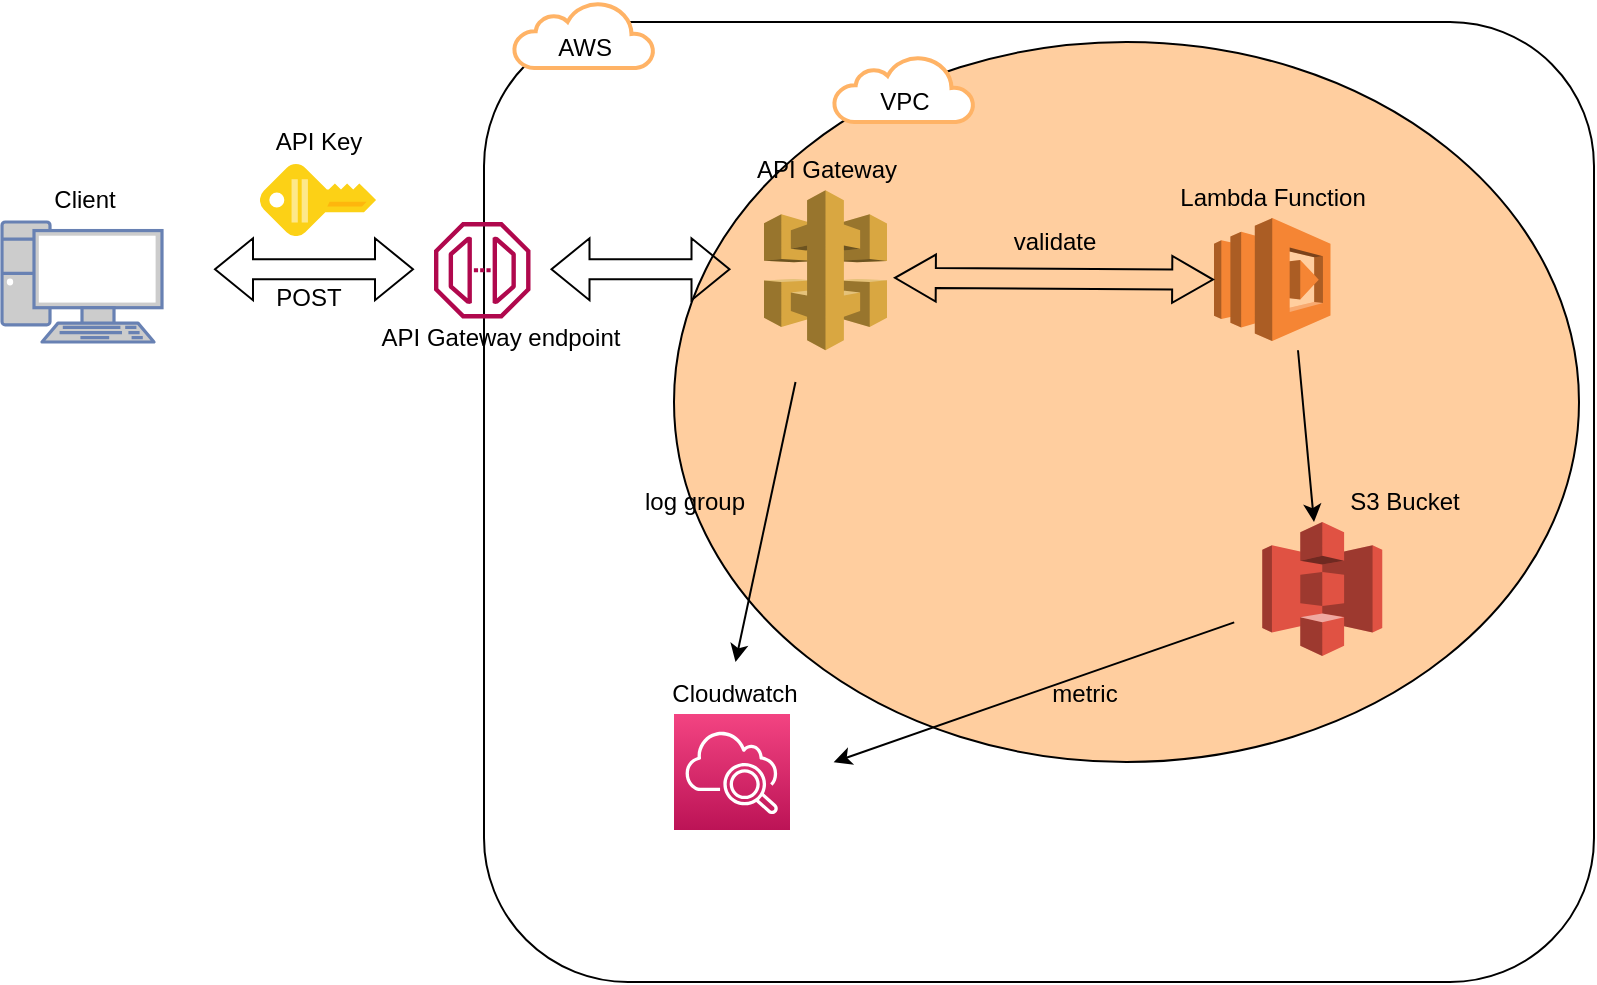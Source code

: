 <mxfile version="19.0.3" type="github">
  <diagram id="6P3FIm2r0GDA6tXvAjxY" name="Page-1">
    <mxGraphModel dx="1247" dy="706" grid="1" gridSize="10" guides="1" tooltips="1" connect="1" arrows="1" fold="1" page="1" pageScale="1" pageWidth="827" pageHeight="1169" math="0" shadow="0">
      <root>
        <mxCell id="0" />
        <mxCell id="1" parent="0" />
        <mxCell id="n9D6QChpnzas4zdLpkA4-11" value="" style="rounded=1;whiteSpace=wrap;html=1;" parent="1" vertex="1">
          <mxGeometry x="245" y="210" width="555" height="480" as="geometry" />
        </mxCell>
        <mxCell id="elHhkuqcDFF-n59VeyeQ-8" value="" style="ellipse;whiteSpace=wrap;html=1;strokeColor=#000000;fillColor=#FFCE9F;" vertex="1" parent="1">
          <mxGeometry x="340" y="220" width="452.5" height="360" as="geometry" />
        </mxCell>
        <mxCell id="n9D6QChpnzas4zdLpkA4-13" value="" style="html=1;verticalLabelPosition=bottom;align=center;labelBackgroundColor=#ffffff;verticalAlign=top;strokeWidth=2;strokeColor=#FFB366;shadow=0;dashed=0;shape=mxgraph.ios7.icons.cloud;" parent="1" vertex="1">
          <mxGeometry x="260" y="200" width="70" height="33" as="geometry" />
        </mxCell>
        <mxCell id="n9D6QChpnzas4zdLpkA4-14" value="AWS" style="text;html=1;align=center;verticalAlign=middle;resizable=0;points=[];autosize=1;strokeColor=none;fillColor=none;" parent="1" vertex="1">
          <mxGeometry x="275" y="213" width="40" height="20" as="geometry" />
        </mxCell>
        <mxCell id="n9D6QChpnzas4zdLpkA4-15" value="" style="fontColor=#0066CC;verticalAlign=top;verticalLabelPosition=bottom;labelPosition=center;align=center;html=1;outlineConnect=0;fillColor=#CCCCCC;strokeColor=#6881B3;gradientColor=none;gradientDirection=north;strokeWidth=2;shape=mxgraph.networks.pc;" parent="1" vertex="1">
          <mxGeometry x="4" y="310" width="80" height="60" as="geometry" />
        </mxCell>
        <mxCell id="n9D6QChpnzas4zdLpkA4-16" value="" style="shape=flexArrow;endArrow=classic;startArrow=classic;html=1;rounded=0;" parent="1" edge="1">
          <mxGeometry width="100" height="100" relative="1" as="geometry">
            <mxPoint x="110" y="333.63" as="sourcePoint" />
            <mxPoint x="210" y="333.63" as="targetPoint" />
          </mxGeometry>
        </mxCell>
        <mxCell id="n9D6QChpnzas4zdLpkA4-17" value="" style="sketch=0;aspect=fixed;html=1;points=[];align=center;image;fontSize=12;image=img/lib/mscae/Key.svg;strokeColor=#FFB366;rotation=-90;" parent="1" vertex="1">
          <mxGeometry x="144" y="270" width="36" height="58.06" as="geometry" />
        </mxCell>
        <mxCell id="n9D6QChpnzas4zdLpkA4-7" value="" style="sketch=0;outlineConnect=0;fontColor=#232F3E;gradientColor=none;fillColor=#B0084D;strokeColor=none;dashed=0;verticalLabelPosition=bottom;verticalAlign=top;align=center;html=1;fontSize=12;fontStyle=0;aspect=fixed;pointerEvents=1;shape=mxgraph.aws4.endpoint;" parent="1" vertex="1">
          <mxGeometry x="220" y="310" width="48.25" height="48.25" as="geometry" />
        </mxCell>
        <mxCell id="n9D6QChpnzas4zdLpkA4-8" value="API Gateway endpoint" style="text;html=1;align=center;verticalAlign=middle;resizable=0;points=[];autosize=1;strokeColor=none;fillColor=none;" parent="1" vertex="1">
          <mxGeometry x="188.25" y="358.25" width="130" height="20" as="geometry" />
        </mxCell>
        <mxCell id="n9D6QChpnzas4zdLpkA4-18" value="Client" style="text;html=1;align=center;verticalAlign=middle;resizable=0;points=[];autosize=1;strokeColor=none;fillColor=none;" parent="1" vertex="1">
          <mxGeometry x="20" y="289.03" width="50" height="20" as="geometry" />
        </mxCell>
        <mxCell id="n9D6QChpnzas4zdLpkA4-19" value="API Key" style="text;html=1;align=center;verticalAlign=middle;resizable=0;points=[];autosize=1;strokeColor=none;fillColor=none;" parent="1" vertex="1">
          <mxGeometry x="132" y="260" width="60" height="20" as="geometry" />
        </mxCell>
        <mxCell id="n9D6QChpnzas4zdLpkA4-20" value="" style="shape=flexArrow;endArrow=classic;startArrow=classic;html=1;rounded=0;" parent="1" edge="1">
          <mxGeometry width="100" height="100" relative="1" as="geometry">
            <mxPoint x="278.25" y="333.63" as="sourcePoint" />
            <mxPoint x="368.25" y="333.63" as="targetPoint" />
          </mxGeometry>
        </mxCell>
        <mxCell id="n9D6QChpnzas4zdLpkA4-3" value="" style="outlineConnect=0;dashed=0;verticalLabelPosition=bottom;verticalAlign=top;align=center;html=1;shape=mxgraph.aws3.api_gateway;fillColor=#D9A741;gradientColor=none;" parent="1" vertex="1">
          <mxGeometry x="385" y="294.13" width="61.5" height="80" as="geometry" />
        </mxCell>
        <mxCell id="n9D6QChpnzas4zdLpkA4-4" value="API Gateway" style="text;html=1;align=center;verticalAlign=middle;resizable=0;points=[];autosize=1;strokeColor=none;fillColor=none;" parent="1" vertex="1">
          <mxGeometry x="370.75" y="274.13" width="90" height="20" as="geometry" />
        </mxCell>
        <mxCell id="n9D6QChpnzas4zdLpkA4-22" value="" style="sketch=0;points=[[0,0,0],[0.25,0,0],[0.5,0,0],[0.75,0,0],[1,0,0],[0,1,0],[0.25,1,0],[0.5,1,0],[0.75,1,0],[1,1,0],[0,0.25,0],[0,0.5,0],[0,0.75,0],[1,0.25,0],[1,0.5,0],[1,0.75,0]];points=[[0,0,0],[0.25,0,0],[0.5,0,0],[0.75,0,0],[1,0,0],[0,1,0],[0.25,1,0],[0.5,1,0],[0.75,1,0],[1,1,0],[0,0.25,0],[0,0.5,0],[0,0.75,0],[1,0.25,0],[1,0.5,0],[1,0.75,0]];outlineConnect=0;fontColor=#232F3E;gradientColor=#F34482;gradientDirection=north;fillColor=#BC1356;strokeColor=#ffffff;dashed=0;verticalLabelPosition=bottom;verticalAlign=top;align=center;html=1;fontSize=12;fontStyle=0;aspect=fixed;shape=mxgraph.aws4.resourceIcon;resIcon=mxgraph.aws4.cloudwatch_2;" parent="1" vertex="1">
          <mxGeometry x="340" y="556" width="58" height="58" as="geometry" />
        </mxCell>
        <mxCell id="n9D6QChpnzas4zdLpkA4-10" value="Cloudwatch" style="text;html=1;align=center;verticalAlign=middle;resizable=0;points=[];autosize=1;strokeColor=none;fillColor=none;" parent="1" vertex="1">
          <mxGeometry x="330" y="536" width="80" height="20" as="geometry" />
        </mxCell>
        <mxCell id="n9D6QChpnzas4zdLpkA4-1" value="" style="outlineConnect=0;dashed=0;verticalLabelPosition=bottom;verticalAlign=top;align=center;html=1;shape=mxgraph.aws3.s3;fillColor=#E05243;gradientColor=none;" parent="1" vertex="1">
          <mxGeometry x="634.13" y="460" width="60" height="67" as="geometry" />
        </mxCell>
        <mxCell id="n9D6QChpnzas4zdLpkA4-2" value="S3 Bucket" style="text;html=1;align=center;verticalAlign=middle;resizable=0;points=[];autosize=1;strokeColor=none;fillColor=none;" parent="1" vertex="1">
          <mxGeometry x="670" y="440" width="70" height="20" as="geometry" />
        </mxCell>
        <mxCell id="pQMU_lWyYAscjyAWcqUc-1" value="" style="outlineConnect=0;dashed=0;verticalLabelPosition=bottom;verticalAlign=top;align=center;html=1;shape=mxgraph.aws3.lambda;fillColor=#F58534;gradientColor=none;" parent="1" vertex="1">
          <mxGeometry x="610" y="308.06" width="58.25" height="61.5" as="geometry" />
        </mxCell>
        <mxCell id="pQMU_lWyYAscjyAWcqUc-2" value="Lambda Function" style="text;html=1;align=center;verticalAlign=middle;resizable=0;points=[];autosize=1;strokeColor=none;fillColor=none;" parent="1" vertex="1">
          <mxGeometry x="584.13" y="288.06" width="110" height="20" as="geometry" />
        </mxCell>
        <mxCell id="pQMU_lWyYAscjyAWcqUc-4" value="" style="shape=flexArrow;endArrow=classic;startArrow=classic;html=1;rounded=0;startWidth=12.5;startSize=6.467;endWidth=12.5;endSize=6.467;entryX=0;entryY=0.5;entryDx=0;entryDy=0;entryPerimeter=0;" parent="1" edge="1" target="pQMU_lWyYAscjyAWcqUc-1">
          <mxGeometry width="100" height="100" relative="1" as="geometry">
            <mxPoint x="450" y="337.93" as="sourcePoint" />
            <mxPoint x="530" y="342.06" as="targetPoint" />
          </mxGeometry>
        </mxCell>
        <mxCell id="pQMU_lWyYAscjyAWcqUc-5" value="validate" style="text;html=1;align=center;verticalAlign=middle;resizable=0;points=[];autosize=1;strokeColor=none;fillColor=none;rotation=0;" parent="1" vertex="1">
          <mxGeometry x="500" y="310" width="60" height="20" as="geometry" />
        </mxCell>
        <mxCell id="XIYBBOgNvuvRrmOBbx8r-1" value="POST" style="text;html=1;align=center;verticalAlign=middle;resizable=0;points=[];autosize=1;strokeColor=none;fillColor=none;" parent="1" vertex="1">
          <mxGeometry x="132" y="338.25" width="50" height="20" as="geometry" />
        </mxCell>
        <mxCell id="elHhkuqcDFF-n59VeyeQ-3" value="" style="endArrow=classic;html=1;rounded=0;" edge="1" parent="1">
          <mxGeometry width="50" height="50" relative="1" as="geometry">
            <mxPoint x="400.75" y="390" as="sourcePoint" />
            <mxPoint x="370.75" y="530" as="targetPoint" />
          </mxGeometry>
        </mxCell>
        <mxCell id="elHhkuqcDFF-n59VeyeQ-4" value="" style="endArrow=classic;html=1;rounded=0;" edge="1" parent="1">
          <mxGeometry width="50" height="50" relative="1" as="geometry">
            <mxPoint x="652" y="374.13" as="sourcePoint" />
            <mxPoint x="660" y="460" as="targetPoint" />
          </mxGeometry>
        </mxCell>
        <mxCell id="elHhkuqcDFF-n59VeyeQ-5" value="" style="endArrow=classic;html=1;rounded=0;entryX=0.315;entryY=0.771;entryDx=0;entryDy=0;entryPerimeter=0;exitX=0.619;exitY=0.806;exitDx=0;exitDy=0;exitPerimeter=0;" edge="1" parent="1" source="elHhkuqcDFF-n59VeyeQ-8" target="n9D6QChpnzas4zdLpkA4-11">
          <mxGeometry width="50" height="50" relative="1" as="geometry">
            <mxPoint x="541.87" y="467.13" as="sourcePoint" />
            <mxPoint x="560.0" y="603" as="targetPoint" />
          </mxGeometry>
        </mxCell>
        <mxCell id="elHhkuqcDFF-n59VeyeQ-6" value="metric" style="text;html=1;align=center;verticalAlign=middle;resizable=0;points=[];autosize=1;strokeColor=none;fillColor=none;" vertex="1" parent="1">
          <mxGeometry x="520" y="536" width="50" height="20" as="geometry" />
        </mxCell>
        <mxCell id="elHhkuqcDFF-n59VeyeQ-7" value="log group" style="text;html=1;align=center;verticalAlign=middle;resizable=0;points=[];autosize=1;strokeColor=none;fillColor=none;" vertex="1" parent="1">
          <mxGeometry x="315" y="440" width="70" height="20" as="geometry" />
        </mxCell>
        <mxCell id="elHhkuqcDFF-n59VeyeQ-9" value="" style="html=1;verticalLabelPosition=bottom;align=center;labelBackgroundColor=#ffffff;verticalAlign=top;strokeWidth=2;strokeColor=#FFB366;shadow=0;dashed=0;shape=mxgraph.ios7.icons.cloud;" vertex="1" parent="1">
          <mxGeometry x="420" y="227" width="70" height="33" as="geometry" />
        </mxCell>
        <mxCell id="elHhkuqcDFF-n59VeyeQ-10" value="VPC" style="text;html=1;align=center;verticalAlign=middle;resizable=0;points=[];autosize=1;strokeColor=none;fillColor=none;" vertex="1" parent="1">
          <mxGeometry x="435" y="240" width="40" height="20" as="geometry" />
        </mxCell>
      </root>
    </mxGraphModel>
  </diagram>
</mxfile>
